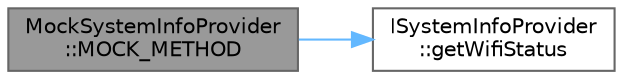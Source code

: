 digraph "MockSystemInfoProvider::MOCK_METHOD"
{
 // LATEX_PDF_SIZE
  bgcolor="transparent";
  edge [fontname=Helvetica,fontsize=10,labelfontname=Helvetica,labelfontsize=10];
  node [fontname=Helvetica,fontsize=10,shape=box,height=0.2,width=0.4];
  rankdir="LR";
  Node1 [id="Node000001",label="MockSystemInfoProvider\l::MOCK_METHOD",height=0.2,width=0.4,color="gray40", fillcolor="grey60", style="filled", fontcolor="black",tooltip="Mocked method to get the battery percentage."];
  Node1 -> Node2 [id="edge1_Node000001_Node000002",color="steelblue1",style="solid",tooltip=" "];
  Node2 [id="Node000002",label="ISystemInfoProvider\l::getWifiStatus",height=0.2,width=0.4,color="grey40", fillcolor="white", style="filled",URL="$classISystemInfoProvider.html#a1ebc4c5f88dade63c28f5051b2178344",tooltip=" "];
}
